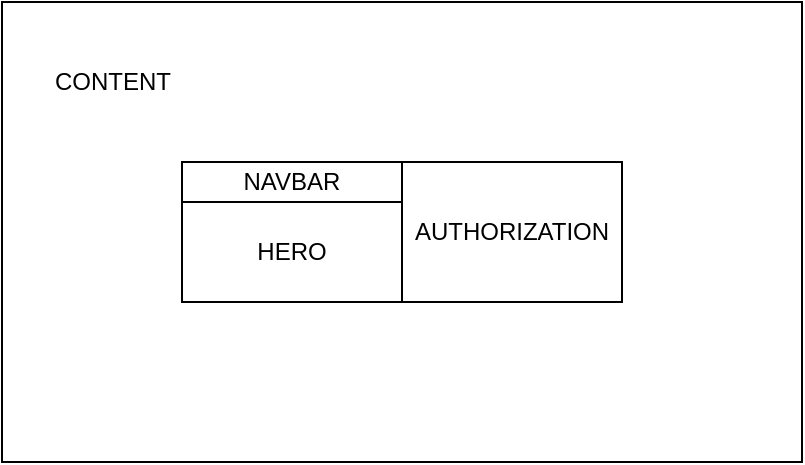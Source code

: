 <mxfile version="15.8.3" type="device"><diagram id="LDXsD6Njpx740DYI4xsS" name="Page-1"><mxGraphModel dx="1143" dy="461" grid="1" gridSize="10" guides="1" tooltips="1" connect="1" arrows="1" fold="1" page="1" pageScale="1" pageWidth="850" pageHeight="1100" math="0" shadow="0"><root><mxCell id="0"/><mxCell id="1" parent="0"/><mxCell id="tMd3nBVz7Fsq_tGydEpH-1" value="" style="rounded=0;whiteSpace=wrap;html=1;" vertex="1" parent="1"><mxGeometry width="400" height="230" as="geometry"/></mxCell><mxCell id="tMd3nBVz7Fsq_tGydEpH-6" value="" style="rounded=0;whiteSpace=wrap;html=1;" vertex="1" parent="1"><mxGeometry x="90" y="80" width="110" height="70" as="geometry"/></mxCell><mxCell id="tMd3nBVz7Fsq_tGydEpH-25" value="AUTHORIZATION" style="rounded=0;whiteSpace=wrap;html=1;" vertex="1" parent="1"><mxGeometry x="200" y="80" width="110" height="70" as="geometry"/></mxCell><mxCell id="tMd3nBVz7Fsq_tGydEpH-29" value="CONTENT" style="text;html=1;align=center;verticalAlign=middle;resizable=0;points=[];autosize=1;strokeColor=none;fillColor=none;" vertex="1" parent="1"><mxGeometry x="20" y="30" width="70" height="20" as="geometry"/></mxCell><mxCell id="tMd3nBVz7Fsq_tGydEpH-30" value="NAVBAR" style="rounded=0;whiteSpace=wrap;html=1;" vertex="1" parent="1"><mxGeometry x="90" y="80" width="110" height="20" as="geometry"/></mxCell><mxCell id="tMd3nBVz7Fsq_tGydEpH-31" value="HERO" style="rounded=0;whiteSpace=wrap;html=1;" vertex="1" parent="1"><mxGeometry x="90" y="100" width="110" height="50" as="geometry"/></mxCell></root></mxGraphModel></diagram></mxfile>